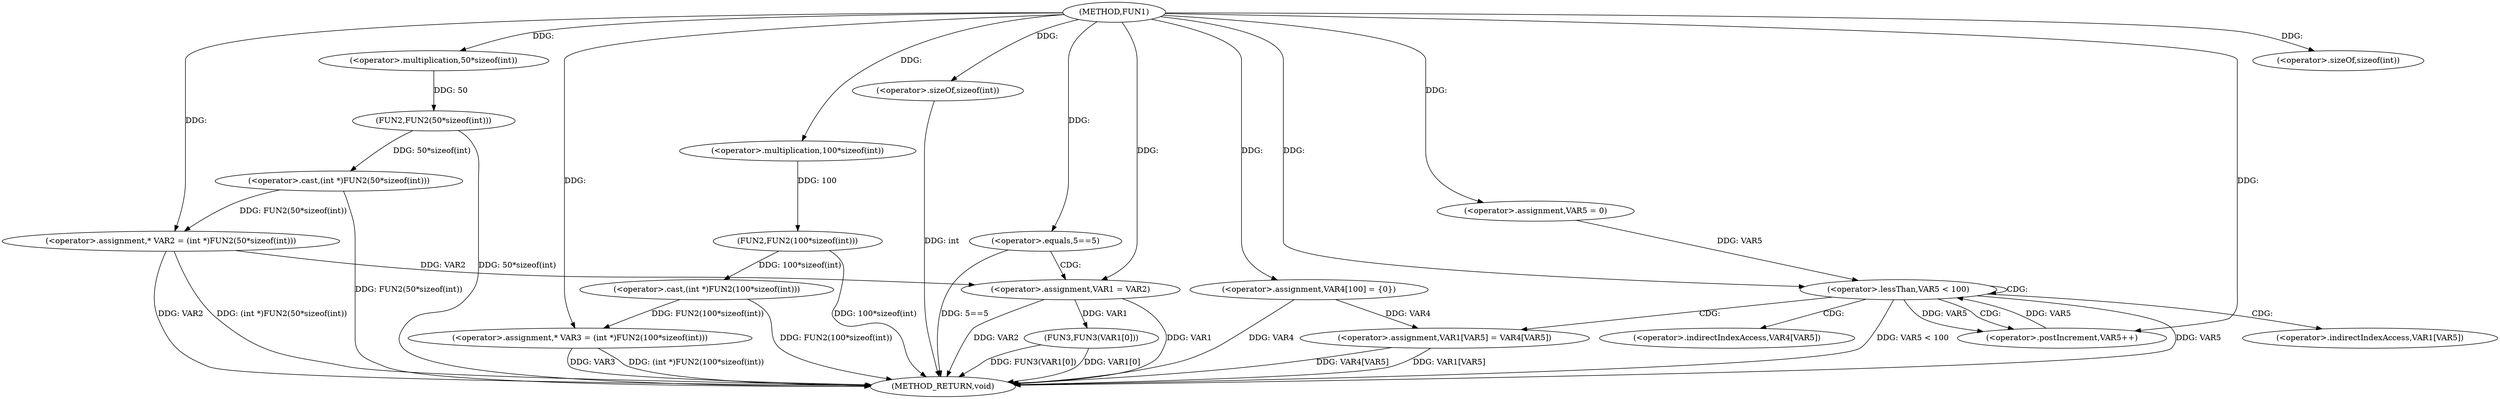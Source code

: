 digraph FUN1 {  
"1000100" [label = "(METHOD,FUN1)" ]
"1000158" [label = "(METHOD_RETURN,void)" ]
"1000104" [label = "(<operator>.assignment,* VAR2 = (int *)FUN2(50*sizeof(int)))" ]
"1000106" [label = "(<operator>.cast,(int *)FUN2(50*sizeof(int)))" ]
"1000108" [label = "(FUN2,FUN2(50*sizeof(int)))" ]
"1000109" [label = "(<operator>.multiplication,50*sizeof(int))" ]
"1000111" [label = "(<operator>.sizeOf,sizeof(int))" ]
"1000114" [label = "(<operator>.assignment,* VAR3 = (int *)FUN2(100*sizeof(int)))" ]
"1000116" [label = "(<operator>.cast,(int *)FUN2(100*sizeof(int)))" ]
"1000118" [label = "(FUN2,FUN2(100*sizeof(int)))" ]
"1000119" [label = "(<operator>.multiplication,100*sizeof(int))" ]
"1000121" [label = "(<operator>.sizeOf,sizeof(int))" ]
"1000124" [label = "(<operator>.equals,5==5)" ]
"1000128" [label = "(<operator>.assignment,VAR1 = VAR2)" ]
"1000133" [label = "(<operator>.assignment,VAR4[100] = {0})" ]
"1000138" [label = "(<operator>.assignment,VAR5 = 0)" ]
"1000141" [label = "(<operator>.lessThan,VAR5 < 100)" ]
"1000144" [label = "(<operator>.postIncrement,VAR5++)" ]
"1000147" [label = "(<operator>.assignment,VAR1[VAR5] = VAR4[VAR5])" ]
"1000154" [label = "(FUN3,FUN3(VAR1[0]))" ]
"1000148" [label = "(<operator>.indirectIndexAccess,VAR1[VAR5])" ]
"1000151" [label = "(<operator>.indirectIndexAccess,VAR4[VAR5])" ]
  "1000128" -> "1000158"  [ label = "DDG: VAR2"] 
  "1000141" -> "1000158"  [ label = "DDG: VAR5"] 
  "1000106" -> "1000158"  [ label = "DDG: FUN2(50*sizeof(int))"] 
  "1000147" -> "1000158"  [ label = "DDG: VAR4[VAR5]"] 
  "1000104" -> "1000158"  [ label = "DDG: VAR2"] 
  "1000141" -> "1000158"  [ label = "DDG: VAR5 < 100"] 
  "1000147" -> "1000158"  [ label = "DDG: VAR1[VAR5]"] 
  "1000116" -> "1000158"  [ label = "DDG: FUN2(100*sizeof(int))"] 
  "1000154" -> "1000158"  [ label = "DDG: FUN3(VAR1[0])"] 
  "1000121" -> "1000158"  [ label = "DDG: int"] 
  "1000118" -> "1000158"  [ label = "DDG: 100*sizeof(int)"] 
  "1000124" -> "1000158"  [ label = "DDG: 5==5"] 
  "1000128" -> "1000158"  [ label = "DDG: VAR1"] 
  "1000154" -> "1000158"  [ label = "DDG: VAR1[0]"] 
  "1000133" -> "1000158"  [ label = "DDG: VAR4"] 
  "1000114" -> "1000158"  [ label = "DDG: VAR3"] 
  "1000114" -> "1000158"  [ label = "DDG: (int *)FUN2(100*sizeof(int))"] 
  "1000104" -> "1000158"  [ label = "DDG: (int *)FUN2(50*sizeof(int))"] 
  "1000108" -> "1000158"  [ label = "DDG: 50*sizeof(int)"] 
  "1000106" -> "1000104"  [ label = "DDG: FUN2(50*sizeof(int))"] 
  "1000100" -> "1000104"  [ label = "DDG: "] 
  "1000108" -> "1000106"  [ label = "DDG: 50*sizeof(int)"] 
  "1000109" -> "1000108"  [ label = "DDG: 50"] 
  "1000100" -> "1000109"  [ label = "DDG: "] 
  "1000100" -> "1000111"  [ label = "DDG: "] 
  "1000116" -> "1000114"  [ label = "DDG: FUN2(100*sizeof(int))"] 
  "1000100" -> "1000114"  [ label = "DDG: "] 
  "1000118" -> "1000116"  [ label = "DDG: 100*sizeof(int)"] 
  "1000119" -> "1000118"  [ label = "DDG: 100"] 
  "1000100" -> "1000119"  [ label = "DDG: "] 
  "1000100" -> "1000121"  [ label = "DDG: "] 
  "1000100" -> "1000124"  [ label = "DDG: "] 
  "1000104" -> "1000128"  [ label = "DDG: VAR2"] 
  "1000100" -> "1000128"  [ label = "DDG: "] 
  "1000100" -> "1000133"  [ label = "DDG: "] 
  "1000100" -> "1000138"  [ label = "DDG: "] 
  "1000138" -> "1000141"  [ label = "DDG: VAR5"] 
  "1000144" -> "1000141"  [ label = "DDG: VAR5"] 
  "1000100" -> "1000141"  [ label = "DDG: "] 
  "1000141" -> "1000144"  [ label = "DDG: VAR5"] 
  "1000100" -> "1000144"  [ label = "DDG: "] 
  "1000133" -> "1000147"  [ label = "DDG: VAR4"] 
  "1000128" -> "1000154"  [ label = "DDG: VAR1"] 
  "1000124" -> "1000128"  [ label = "CDG: "] 
  "1000141" -> "1000141"  [ label = "CDG: "] 
  "1000141" -> "1000147"  [ label = "CDG: "] 
  "1000141" -> "1000151"  [ label = "CDG: "] 
  "1000141" -> "1000148"  [ label = "CDG: "] 
  "1000141" -> "1000144"  [ label = "CDG: "] 
}

